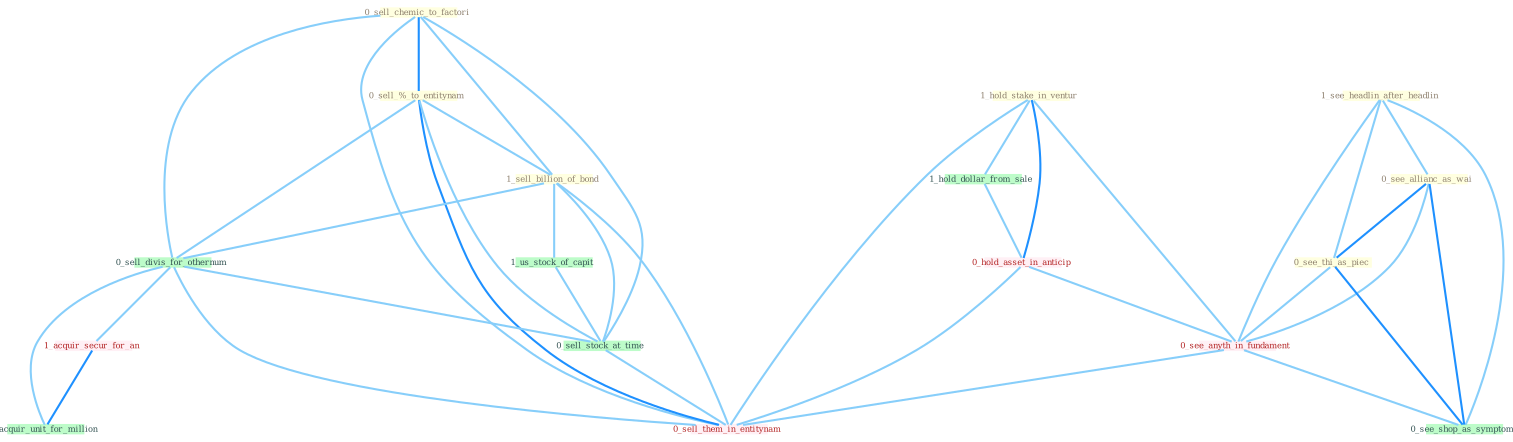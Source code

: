 Graph G{ 
    node
    [shape=polygon,style=filled,width=.5,height=.06,color="#BDFCC9",fixedsize=true,fontsize=4,
    fontcolor="#2f4f4f"];
    {node
    [color="#ffffe0", fontcolor="#8b7d6b"] "1_see_headlin_after_headlin " "0_sell_chemic_to_factori " "0_sell_%_to_entitynam " "0_see_allianc_as_wai " "1_hold_stake_in_ventur " "0_see_thi_as_piec " "1_sell_billion_of_bond "}
{node [color="#fff0f5", fontcolor="#b22222"] "1_acquir_secur_for_an " "0_hold_asset_in_anticip " "0_see_anyth_in_fundament " "0_sell_them_in_entitynam "}
edge [color="#B0E2FF"];

	"1_see_headlin_after_headlin " -- "0_see_allianc_as_wai " [w="1", color="#87cefa" ];
	"1_see_headlin_after_headlin " -- "0_see_thi_as_piec " [w="1", color="#87cefa" ];
	"1_see_headlin_after_headlin " -- "0_see_anyth_in_fundament " [w="1", color="#87cefa" ];
	"1_see_headlin_after_headlin " -- "0_see_shop_as_symptom " [w="1", color="#87cefa" ];
	"0_sell_chemic_to_factori " -- "0_sell_%_to_entitynam " [w="2", color="#1e90ff" , len=0.8];
	"0_sell_chemic_to_factori " -- "1_sell_billion_of_bond " [w="1", color="#87cefa" ];
	"0_sell_chemic_to_factori " -- "0_sell_divis_for_othernum " [w="1", color="#87cefa" ];
	"0_sell_chemic_to_factori " -- "0_sell_stock_at_time " [w="1", color="#87cefa" ];
	"0_sell_chemic_to_factori " -- "0_sell_them_in_entitynam " [w="1", color="#87cefa" ];
	"0_sell_%_to_entitynam " -- "1_sell_billion_of_bond " [w="1", color="#87cefa" ];
	"0_sell_%_to_entitynam " -- "0_sell_divis_for_othernum " [w="1", color="#87cefa" ];
	"0_sell_%_to_entitynam " -- "0_sell_stock_at_time " [w="1", color="#87cefa" ];
	"0_sell_%_to_entitynam " -- "0_sell_them_in_entitynam " [w="2", color="#1e90ff" , len=0.8];
	"0_see_allianc_as_wai " -- "0_see_thi_as_piec " [w="2", color="#1e90ff" , len=0.8];
	"0_see_allianc_as_wai " -- "0_see_anyth_in_fundament " [w="1", color="#87cefa" ];
	"0_see_allianc_as_wai " -- "0_see_shop_as_symptom " [w="2", color="#1e90ff" , len=0.8];
	"1_hold_stake_in_ventur " -- "1_hold_dollar_from_sale " [w="1", color="#87cefa" ];
	"1_hold_stake_in_ventur " -- "0_hold_asset_in_anticip " [w="2", color="#1e90ff" , len=0.8];
	"1_hold_stake_in_ventur " -- "0_see_anyth_in_fundament " [w="1", color="#87cefa" ];
	"1_hold_stake_in_ventur " -- "0_sell_them_in_entitynam " [w="1", color="#87cefa" ];
	"0_see_thi_as_piec " -- "0_see_anyth_in_fundament " [w="1", color="#87cefa" ];
	"0_see_thi_as_piec " -- "0_see_shop_as_symptom " [w="2", color="#1e90ff" , len=0.8];
	"1_sell_billion_of_bond " -- "0_sell_divis_for_othernum " [w="1", color="#87cefa" ];
	"1_sell_billion_of_bond " -- "1_us_stock_of_capit " [w="1", color="#87cefa" ];
	"1_sell_billion_of_bond " -- "0_sell_stock_at_time " [w="1", color="#87cefa" ];
	"1_sell_billion_of_bond " -- "0_sell_them_in_entitynam " [w="1", color="#87cefa" ];
	"0_sell_divis_for_othernum " -- "1_acquir_secur_for_an " [w="1", color="#87cefa" ];
	"0_sell_divis_for_othernum " -- "0_sell_stock_at_time " [w="1", color="#87cefa" ];
	"0_sell_divis_for_othernum " -- "0_acquir_unit_for_million " [w="1", color="#87cefa" ];
	"0_sell_divis_for_othernum " -- "0_sell_them_in_entitynam " [w="1", color="#87cefa" ];
	"1_acquir_secur_for_an " -- "0_acquir_unit_for_million " [w="2", color="#1e90ff" , len=0.8];
	"1_us_stock_of_capit " -- "0_sell_stock_at_time " [w="1", color="#87cefa" ];
	"1_hold_dollar_from_sale " -- "0_hold_asset_in_anticip " [w="1", color="#87cefa" ];
	"0_hold_asset_in_anticip " -- "0_see_anyth_in_fundament " [w="1", color="#87cefa" ];
	"0_hold_asset_in_anticip " -- "0_sell_them_in_entitynam " [w="1", color="#87cefa" ];
	"0_sell_stock_at_time " -- "0_sell_them_in_entitynam " [w="1", color="#87cefa" ];
	"0_see_anyth_in_fundament " -- "0_see_shop_as_symptom " [w="1", color="#87cefa" ];
	"0_see_anyth_in_fundament " -- "0_sell_them_in_entitynam " [w="1", color="#87cefa" ];
}